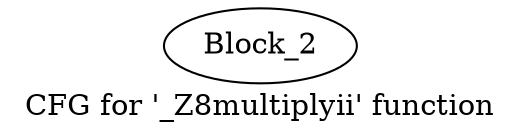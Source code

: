 digraph "CFG for '_Z8multiplyii' function" {
	label="CFG for '_Z8multiplyii' function";

	block_2 [label="Block_2"];
}
